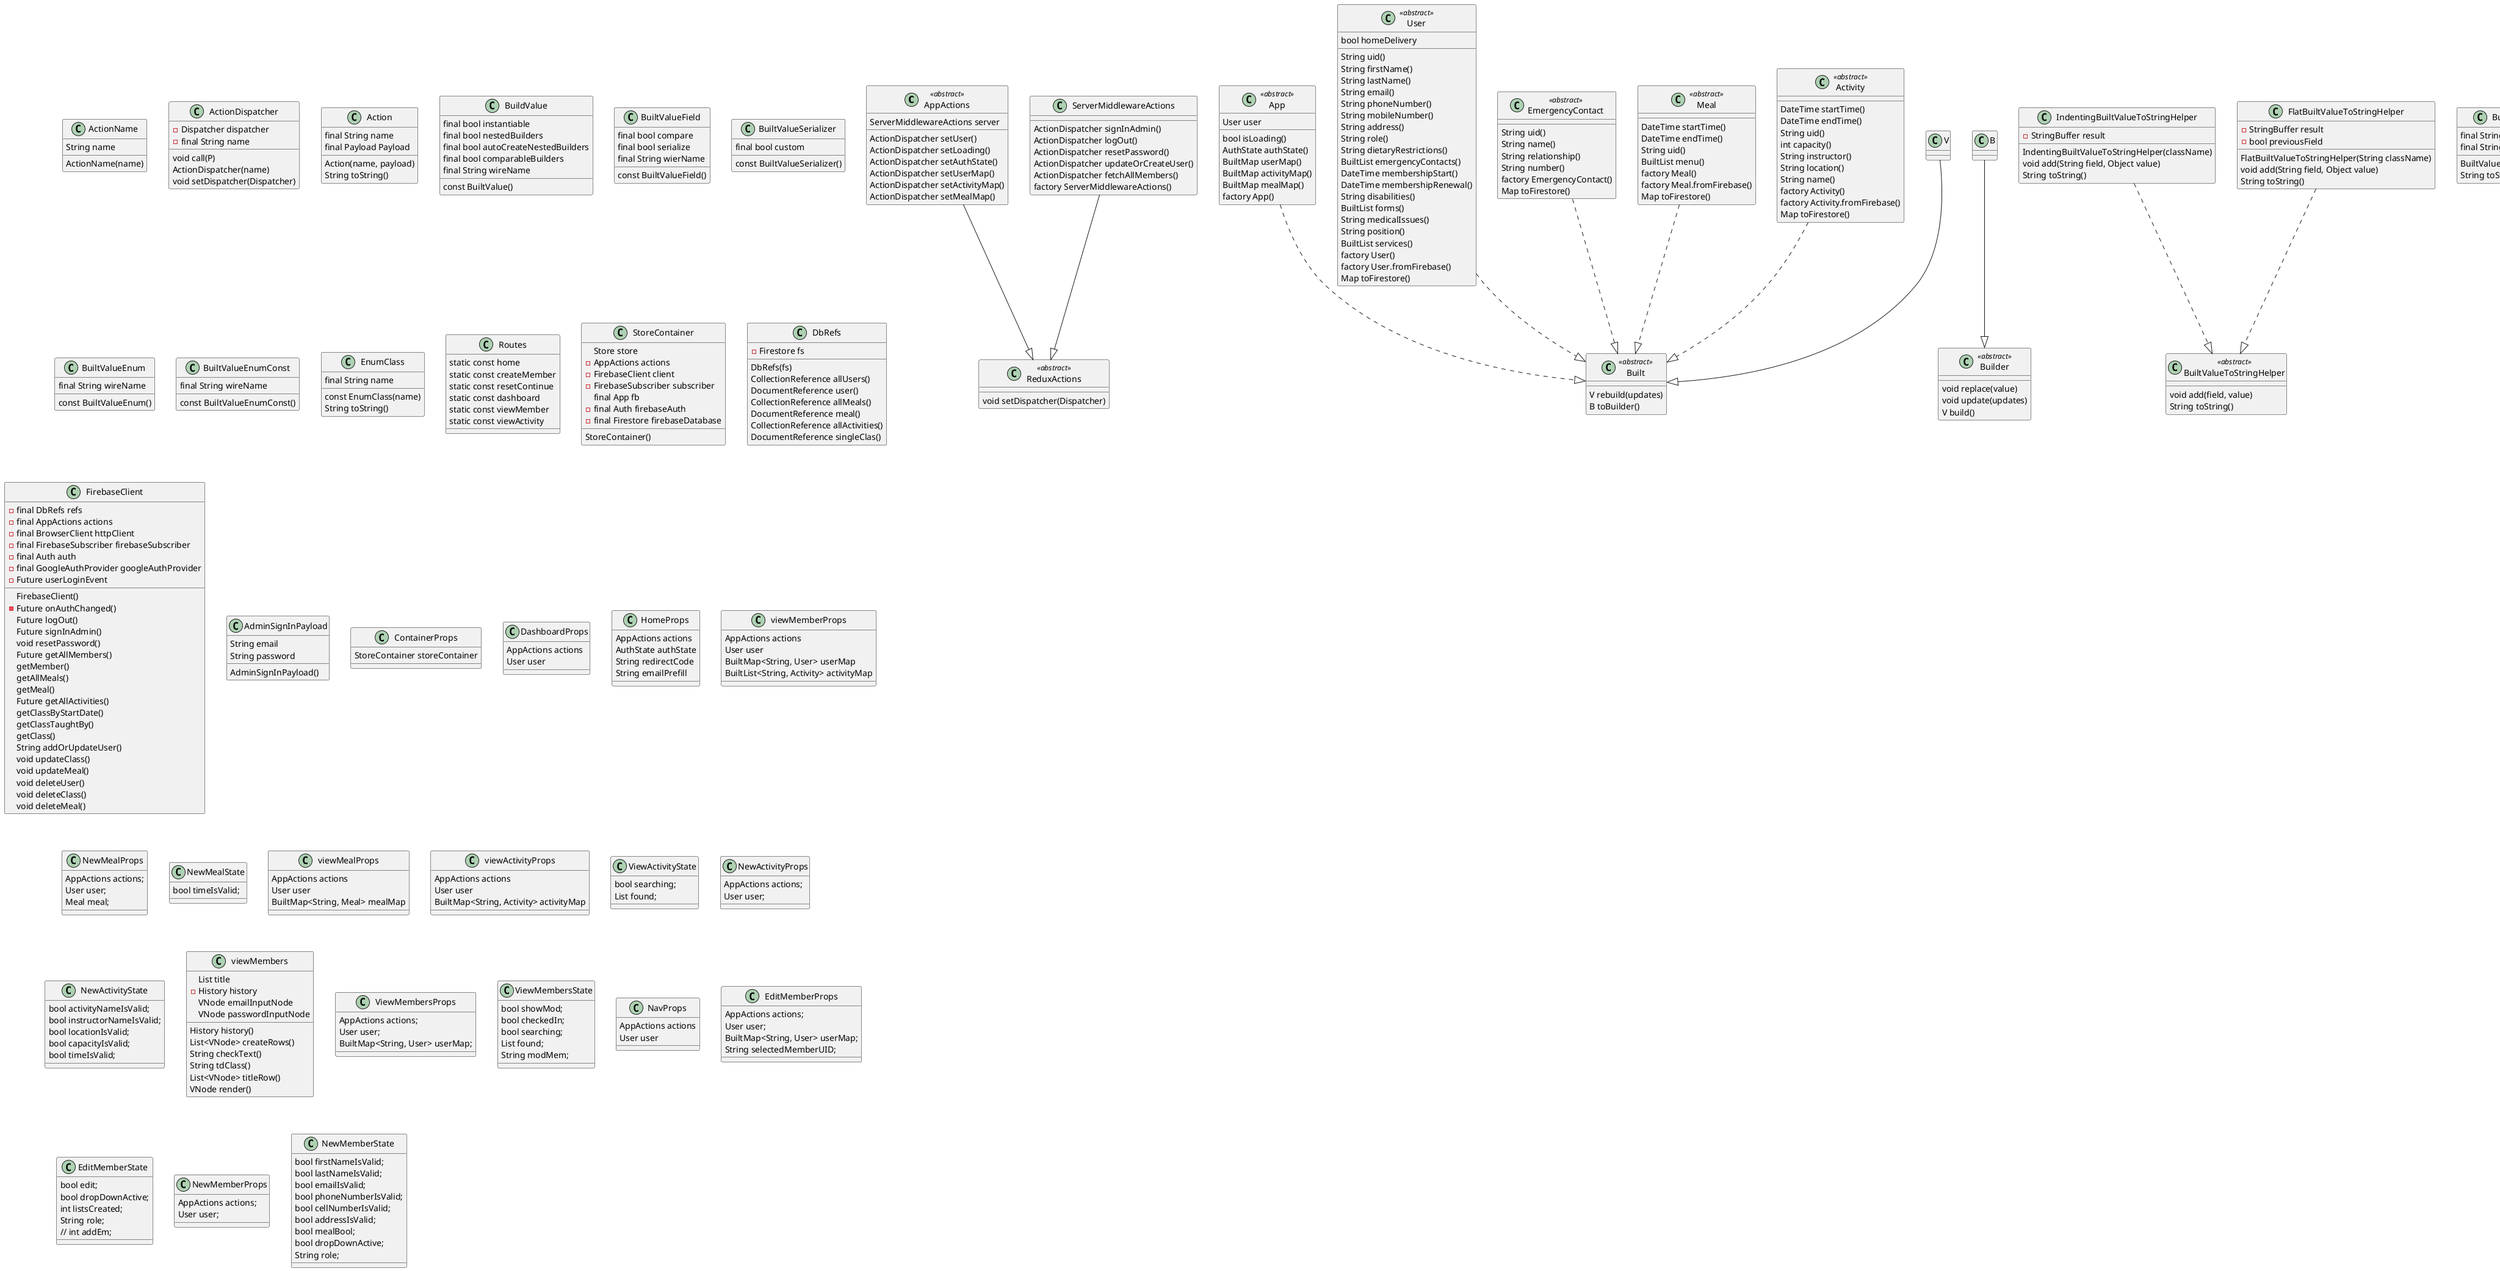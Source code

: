 @startuml
class AppActions <<abstract>>{
  ServerMiddlewareActions server
  ActionDispatcher setUser()
  ActionDispatcher setLoading()
  ActionDispatcher setAuthState()
  ActionDispatcher setUserMap()
  ActionDispatcher setActivityMap()
  ActionDispatcher setMealMap()
}

class App <<abstract>>{
    User user
    bool isLoading()
    AuthState authState()
    BuiltMap userMap()
    BuiltMap activityMap()
    BuiltMap mealMap()
    factory App()
}

class ReduxActions <<abstract>>{
    void setDispatcher(Dispatcher)
}

class ActionName{
    String name
    ActionName(name)
}

class ActionDispatcher{
    -Dispatcher dispatcher
    -final String name
    void call(P)
    ActionDispatcher(name)
    void setDispatcher(Dispatcher)
}

class Action{
    final String name
    final Payload Payload
    Action(name, payload)
    String toString()
}

class Built <<abstract>>{
    V rebuild(updates)
    B toBuilder()
}

class Builder <<abstract>>{
    void replace(value)
    void update(updates)
    V build()
}

class BuildValue{
    final bool instantiable
    final bool nestedBuilders
    final bool autoCreateNestedBuilders
    final bool comparableBuilders
    final String wireName
    const BuiltValue()
}

class BuiltValueField{
    final bool compare
    final bool serialize
    final String wierName
    const BuiltValueField()
}

class BuiltValueSerializer {
    final bool custom
    const BuiltValueSerializer()
}

class BuiltValueEnum{
    final String wireName
    const BuiltValueEnum()
}

class BuiltValueEnumConst{
    final String wireName
    const BuiltValueEnumConst()
}

class EnumClass{
    final String name
    const EnumClass(name)
    String toString()
}

class BuiltValueToStringHelper<<abstract>>{
    void add(field, value)
    String toString()
}

class IndentingBuiltValueToStringHelper{
    -StringBuffer result
    IndentingBuiltValueToStringHelper(className)
    void add(String field, Object value)
    String toString()
}

class FlatBuiltValueToStringHelper{
    -StringBuffer result
    -bool previousField
    FlatBuiltValueToStringHelper(String className)
    void add(String field, Object value)
    String toString()
}

class BuiltValueNullFieldError{
    final String type
    final String field
    BuiltValueNullFieldError(type, field)
    String toString()
}

class BuiltValueMissingGenericsError{
    final String type
    final String parameter
    BuiltValueMissingGenericsError(type, parameter)
    String toString()
}

class BuiltValueNestedFieldError{
    final String type
    final String field
    final String error
    BuiltValueNestedFieldError(type, field, error)
    String toString()
}

class Routes{
    static const home
    static const createMember
    static const resetContinue
    static const dashboard
    static const viewMember
    static const viewActivity
}

class StoreContainer{
    Store store
    -AppActions actions
    -FirebaseClient client
    -FirebaseSubscriber subscriber
    final App fb
    -final Auth firebaseAuth
    -final Firestore firebaseDatabase
    StoreContainer()
}

class User <<abstract>>{
    String uid()
    String firstName()
    String lastName()
    String email()
    String phoneNumber()
    String mobileNumber()
    String address()
    String role()
    bool homeDelivery
    String dietaryRestrictions()
    BuiltList emergencyContacts()
    DateTime membershipStart()
    DateTime membershipRenewal()
    String disabilities()
    BuiltList forms()
    String medicalIssues()
    String position()
    BuiltList services()
    factory User()
    factory User.fromFirebase()
    Map toFirestore()
}

class EmergencyContact <<abstract>>{
    String uid()
    String name()
    String relationship()
    String number()
    factory EmergencyContact()
    Map toFirestore()
}

class Meal <<abstract>>{
    DateTime startTime()
    DateTime endTime()
    String uid()
    BuiltList menu()
    factory Meal()
    factory Meal.fromFirebase()
    Map toFirestore()
}

class Activity <<abstract>>{
    DateTime startTime()
    DateTime endTime()
    String uid()
    int capacity()
    String instructor()
    String location()
    String name()
    factory Activity()
    factory Activity.fromFirebase()
    Map toFirestore()
}

class DbRefs{
    -Firestore fs
    DbRefs(fs)
    CollectionReference allUsers()
    DocumentReference user()
    CollectionReference allMeals()
    DocumentReference meal()
    CollectionReference allActivities()
    DocumentReference singleClas()
}

class FirebaseClient{
    -final DbRefs refs
    -final AppActions actions
    -final BrowserClient httpClient
    -final FirebaseSubscriber firebaseSubscriber
    -final Auth auth
    -final GoogleAuthProvider googleAuthProvider
    FirebaseClient()
    -Future onAuthChanged()
    -Future userLoginEvent
    Future logOut()
    Future signInAdmin()
    void resetPassword()
    Future getAllMembers()
    getMember()
    getAllMeals()
    getMeal()
    Future getAllActivities()
    getClassByStartDate()
    getClassTaughtBy()
    getClass()
    String addOrUpdateUser()
    void updateClass()
    void updateMeal()
    void deleteUser()
    void deleteClass()
    void deleteMeal()
}

class AdminSignInPayload{
    String email
    String password
    AdminSignInPayload()
}

class ServerMiddlewareActions{
    ActionDispatcher signInAdmin()
    ActionDispatcher logOut()
    ActionDispatcher resetPassword()
    ActionDispatcher updateOrCreateUser()
    ActionDispatcher fetchAllMembers()
    factory ServerMiddlewareActions()
}

class ContainerProps{
    StoreContainer storeContainer
}

class Container{
    StreamSubscription storeContainerSub
    App appState()
    AppActions actions()
    -History history
    History history()
    void componentWillMount()
    void componentWillUnmount()
    VNode render()
    -VNode routes()
    -renderCreateMember()
    -renderIfAuthenticated()
    -redirect()
    -renderResetContinue()
    -renderHome()
    -renderDashboard()
    -renderViewMember()
    -renderViewActivity()
    -renderDebug()
}

class DashboardProps {
  AppActions actions
  User user
}

class Dashboard{
    -History history
    History history()
    VNode emailInputNode
    VNode passwordInputNode
    VNode render()
    -VNode renderCard()
    -renderFooterItem()
}

class HomeProps {
  AppActions actions
  AuthState authState
  String redirectCode
  String emailPrefill
}

class Home{
    -History history
    History history()
    void componentWillMount()
    void componentDidMount()
    void componentWillUpdate()
    VNode render()
    -VNode renderSignIn()
    -renderHint()
    -renderNotification()
    -onEmailChange()
    -onPassChange()
    -onSubmitClick()
    -onCancelClick()
    -onResetPasswordClick()
}

class NewMember{
    -History history
    History history()
    VNode render()
    -VNode userCreation()
    -submitClick()
    User newUser()
}

class viewMemberProps {
  AppActions actions
  User user
  BuiltMap<String, User> userMap
  BuiltList<String, Activity> activityMap
}

class NewMealProps {
  AppActions actions;
  User user;
  Meal meal;
}

class NewMealState {
  bool timeIsValid;
}

class viewMealProps {
  AppActions actions
  User user
  BuiltMap<String, Meal> mealMap
}

class viewActivityProps {
  AppActions actions
  User user
  BuiltMap<String, Activity> activityMap
}

class ViewActivityState {
  bool searching;
  List found;
}

class NewActivityProps {
  AppActions actions;
  User user;
}

class NewActivityState {
  bool activityNameIsValid;
  bool instructorNameIsValid;
  bool locationIsValid;
  bool capacityIsValid;
  bool timeIsValid;
}

class viewMembers{
    List title
    -History history
    History history()
    VNode emailInputNode
    VNode passwordInputNode
    List<VNode> createRows()
    String checkText()
    String tdClass()
    List<VNode> titleRow()
    VNode render()
}

class ViewMembersProps {
  AppActions actions;
  User user;
  BuiltMap<String, User> userMap;
}

class ViewMembersState {
  bool showMod;
  bool checkedIn;
  bool searching;
  List found;
  String modMem;
}

class NavProps {
  AppActions actions
  User user
}

class Nav{
    -History history
    History history()
    void componentWillUpdate()
    VNode render()
    -onNewMemberClick()
    -onNewMealClick()
    -onNewActivityClick()
    -onViewMembersClick()
    -onViewMealsClick()
    -onViewActivitiesClick()
    -onLogOutClick()
}

class EditMemberProps {
  AppActions actions;
  User user;
  BuiltMap<String, User> userMap;
  String selectedMemberUID;
}

class EditMemberState {
  bool edit;
  bool dropDownActive;
  int listsCreated;
  String role;
  // int addEm;
}

class NewMemberProps {
  AppActions actions;
  User user;
}

class NewMemberState {
  bool firstNameIsValid;
  bool lastNameIsValid;
  bool emailIsValid;
  bool phoneNumberIsValid;
  bool cellNumberIsValid;
  bool addressIsValid;
  bool mealBool;
  bool dropDownActive;
  String role;
}

newActivity --|> Component
editMember --|> Component
Nav --|> PComponent
viewMember --|> Component
viewMeal --|> Component
viewActivity --|> Component
NewMember --|> PComponent
NewMeal --|> Component
Home --|> PComponent
Dashboard --|> PComponent
Container --|> PComponent
ServerMiddlewareActions --|> ReduxActions
Activity ..|> Built
Meal ..|> Built
EmergencyContact ..|> Built
User ..|> Built
B --|> Builder
V --|> Built
BuiltValueNestedFieldError --|> Error
BuiltValueMissingGenericsError --|> Error
BuiltValueNullFieldError --|> Error
FlatBuiltValueToStringHelper ..|> BuiltValueToStringHelper
IndentingBuiltValueToStringHelper ..|> BuiltValueToStringHelper
App ..|> Built
AppActions --|> ReduxActions
@enduml